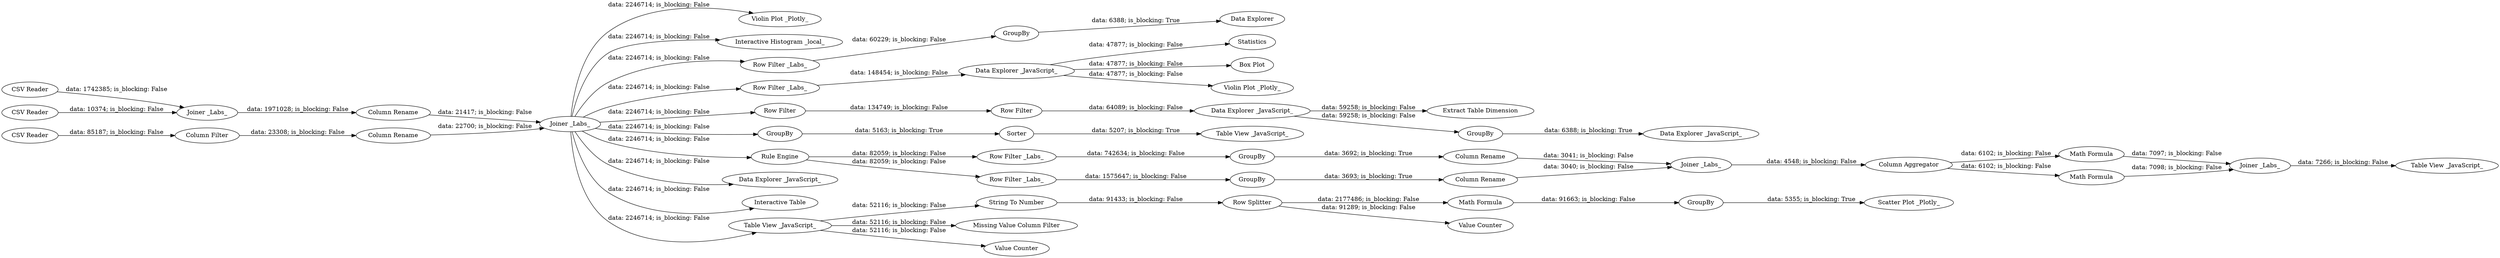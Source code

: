 digraph {
	"7960860406853346306_89" [label=GroupBy]
	"7960860406853346306_68" [label="Joiner _Labs_"]
	"7960860406853346306_22" [label="Extract Table Dimension"]
	"7960860406853346306_29" [label=Sorter]
	"7960860406853346306_6" [label="Column Filter"]
	"7960860406853346306_92" [label="String To Number"]
	"7960860406853346306_55" [label="Missing Value Column Filter"]
	"7960860406853346306_51" [label="Math Formula"]
	"7960860406853346306_76" [label="Row Filter _Labs_"]
	"7960860406853346306_39" [label=GroupBy]
	"7960860406853346306_75" [label="Violin Plot _Plotly_"]
	"7960860406853346306_86" [label="CSV Reader"]
	"7960860406853346306_85" [label="Interactive Histogram _local_"]
	"7960860406853346306_53" [label="Table View _JavaScript_"]
	"7960860406853346306_4" [label="Column Rename"]
	"7960860406853346306_74" [label="Row Filter _Labs_"]
	"7960860406853346306_42" [label="Column Rename"]
	"7960860406853346306_26" [label="Table View _JavaScript_"]
	"7960860406853346306_90" [label="Math Formula"]
	"7960860406853346306_50" [label="Math Formula"]
	"7960860406853346306_69" [label="Row Filter _Labs_"]
	"7960860406853346306_20" [label="Data Explorer _JavaScript_"]
	"7960860406853346306_19" [label="Row Filter"]
	"7960860406853346306_38" [label=GroupBy]
	"7960860406853346306_71" [label="Row Filter"]
	"7960860406853346306_72" [label=GroupBy]
	"7960860406853346306_15" [label="Data Explorer _JavaScript_"]
	"7960860406853346306_73" [label="Data Explorer"]
	"7960860406853346306_65" [label="Scatter Plot _Plotly_"]
	"7960860406853346306_77" [label="Row Filter _Labs_"]
	"7960860406853346306_16" [label=Statistics]
	"7960860406853346306_23" [label=GroupBy]
	"7960860406853346306_8" [label="Column Rename"]
	"7960860406853346306_24" [label="Data Explorer _JavaScript_"]
	"7960860406853346306_25" [label=GroupBy]
	"7960860406853346306_30" [label="Rule Engine"]
	"7960860406853346306_11" [label="Data Explorer _JavaScript_"]
	"7960860406853346306_63" [label="Box Plot"]
	"7960860406853346306_41" [label="Column Rename"]
	"7960860406853346306_80" [label="Violin Plot _Plotly_"]
	"7960860406853346306_57" [label="Interactive Table"]
	"7960860406853346306_45" [label="Column Aggregator"]
	"7960860406853346306_64" [label="Joiner _Labs_"]
	"7960860406853346306_79" [label="Joiner _Labs_"]
	"7960860406853346306_91" [label="Row Splitter"]
	"7960860406853346306_88" [label="CSV Reader"]
	"7960860406853346306_54" [label="Table View _JavaScript_"]
	"7960860406853346306_87" [label="CSV Reader"]
	"7960860406853346306_59" [label="Value Counter"]
	"7960860406853346306_78" [label="Joiner _Labs_"]
	"7960860406853346306_58" [label="Value Counter"]
	"7960860406853346306_4" -> "7960860406853346306_68" [label="data: 21417; is_blocking: False"]
	"7960860406853346306_77" -> "7960860406853346306_39" [label="data: 1575647; is_blocking: False"]
	"7960860406853346306_86" -> "7960860406853346306_6" [label="data: 85187; is_blocking: False"]
	"7960860406853346306_68" -> "7960860406853346306_74" [label="data: 2246714; is_blocking: False"]
	"7960860406853346306_23" -> "7960860406853346306_24" [label="data: 6388; is_blocking: True"]
	"7960860406853346306_68" -> "7960860406853346306_57" [label="data: 2246714; is_blocking: False"]
	"7960860406853346306_71" -> "7960860406853346306_19" [label="data: 134749; is_blocking: False"]
	"7960860406853346306_6" -> "7960860406853346306_8" [label="data: 23308; is_blocking: False"]
	"7960860406853346306_87" -> "7960860406853346306_64" [label="data: 10374; is_blocking: False"]
	"7960860406853346306_91" -> "7960860406853346306_90" [label="data: 2177486; is_blocking: False"]
	"7960860406853346306_78" -> "7960860406853346306_45" [label="data: 4548; is_blocking: False"]
	"7960860406853346306_68" -> "7960860406853346306_71" [label="data: 2246714; is_blocking: False"]
	"7960860406853346306_79" -> "7960860406853346306_53" [label="data: 7266; is_blocking: False"]
	"7960860406853346306_54" -> "7960860406853346306_55" [label="data: 52116; is_blocking: False"]
	"7960860406853346306_51" -> "7960860406853346306_79" [label="data: 7097; is_blocking: False"]
	"7960860406853346306_68" -> "7960860406853346306_30" [label="data: 2246714; is_blocking: False"]
	"7960860406853346306_76" -> "7960860406853346306_38" [label="data: 742634; is_blocking: False"]
	"7960860406853346306_50" -> "7960860406853346306_79" [label="data: 7098; is_blocking: False"]
	"7960860406853346306_20" -> "7960860406853346306_23" [label="data: 59258; is_blocking: False"]
	"7960860406853346306_90" -> "7960860406853346306_89" [label="data: 91663; is_blocking: False"]
	"7960860406853346306_54" -> "7960860406853346306_92" [label="data: 52116; is_blocking: False"]
	"7960860406853346306_91" -> "7960860406853346306_59" [label="data: 91289; is_blocking: False"]
	"7960860406853346306_68" -> "7960860406853346306_25" [label="data: 2246714; is_blocking: False"]
	"7960860406853346306_15" -> "7960860406853346306_16" [label="data: 47877; is_blocking: False"]
	"7960860406853346306_64" -> "7960860406853346306_4" [label="data: 1971028; is_blocking: False"]
	"7960860406853346306_29" -> "7960860406853346306_26" [label="data: 5207; is_blocking: True"]
	"7960860406853346306_15" -> "7960860406853346306_80" [label="data: 47877; is_blocking: False"]
	"7960860406853346306_68" -> "7960860406853346306_69" [label="data: 2246714; is_blocking: False"]
	"7960860406853346306_30" -> "7960860406853346306_76" [label="data: 82059; is_blocking: False"]
	"7960860406853346306_92" -> "7960860406853346306_91" [label="data: 91433; is_blocking: False"]
	"7960860406853346306_41" -> "7960860406853346306_78" [label="data: 3040; is_blocking: False"]
	"7960860406853346306_72" -> "7960860406853346306_73" [label="data: 6388; is_blocking: True"]
	"7960860406853346306_69" -> "7960860406853346306_15" [label="data: 148454; is_blocking: False"]
	"7960860406853346306_54" -> "7960860406853346306_58" [label="data: 52116; is_blocking: False"]
	"7960860406853346306_68" -> "7960860406853346306_75" [label="data: 2246714; is_blocking: False"]
	"7960860406853346306_74" -> "7960860406853346306_72" [label="data: 60229; is_blocking: False"]
	"7960860406853346306_42" -> "7960860406853346306_78" [label="data: 3041; is_blocking: False"]
	"7960860406853346306_88" -> "7960860406853346306_64" [label="data: 1742385; is_blocking: False"]
	"7960860406853346306_39" -> "7960860406853346306_41" [label="data: 3693; is_blocking: True"]
	"7960860406853346306_8" -> "7960860406853346306_68" [label="data: 22700; is_blocking: False"]
	"7960860406853346306_68" -> "7960860406853346306_85" [label="data: 2246714; is_blocking: False"]
	"7960860406853346306_38" -> "7960860406853346306_42" [label="data: 3692; is_blocking: True"]
	"7960860406853346306_15" -> "7960860406853346306_63" [label="data: 47877; is_blocking: False"]
	"7960860406853346306_25" -> "7960860406853346306_29" [label="data: 5163; is_blocking: True"]
	"7960860406853346306_68" -> "7960860406853346306_11" [label="data: 2246714; is_blocking: False"]
	"7960860406853346306_45" -> "7960860406853346306_51" [label="data: 6102; is_blocking: False"]
	"7960860406853346306_30" -> "7960860406853346306_77" [label="data: 82059; is_blocking: False"]
	"7960860406853346306_19" -> "7960860406853346306_20" [label="data: 64089; is_blocking: False"]
	"7960860406853346306_20" -> "7960860406853346306_22" [label="data: 59258; is_blocking: False"]
	"7960860406853346306_45" -> "7960860406853346306_50" [label="data: 6102; is_blocking: False"]
	"7960860406853346306_89" -> "7960860406853346306_65" [label="data: 5355; is_blocking: True"]
	"7960860406853346306_68" -> "7960860406853346306_54" [label="data: 2246714; is_blocking: False"]
	rankdir=LR
}
